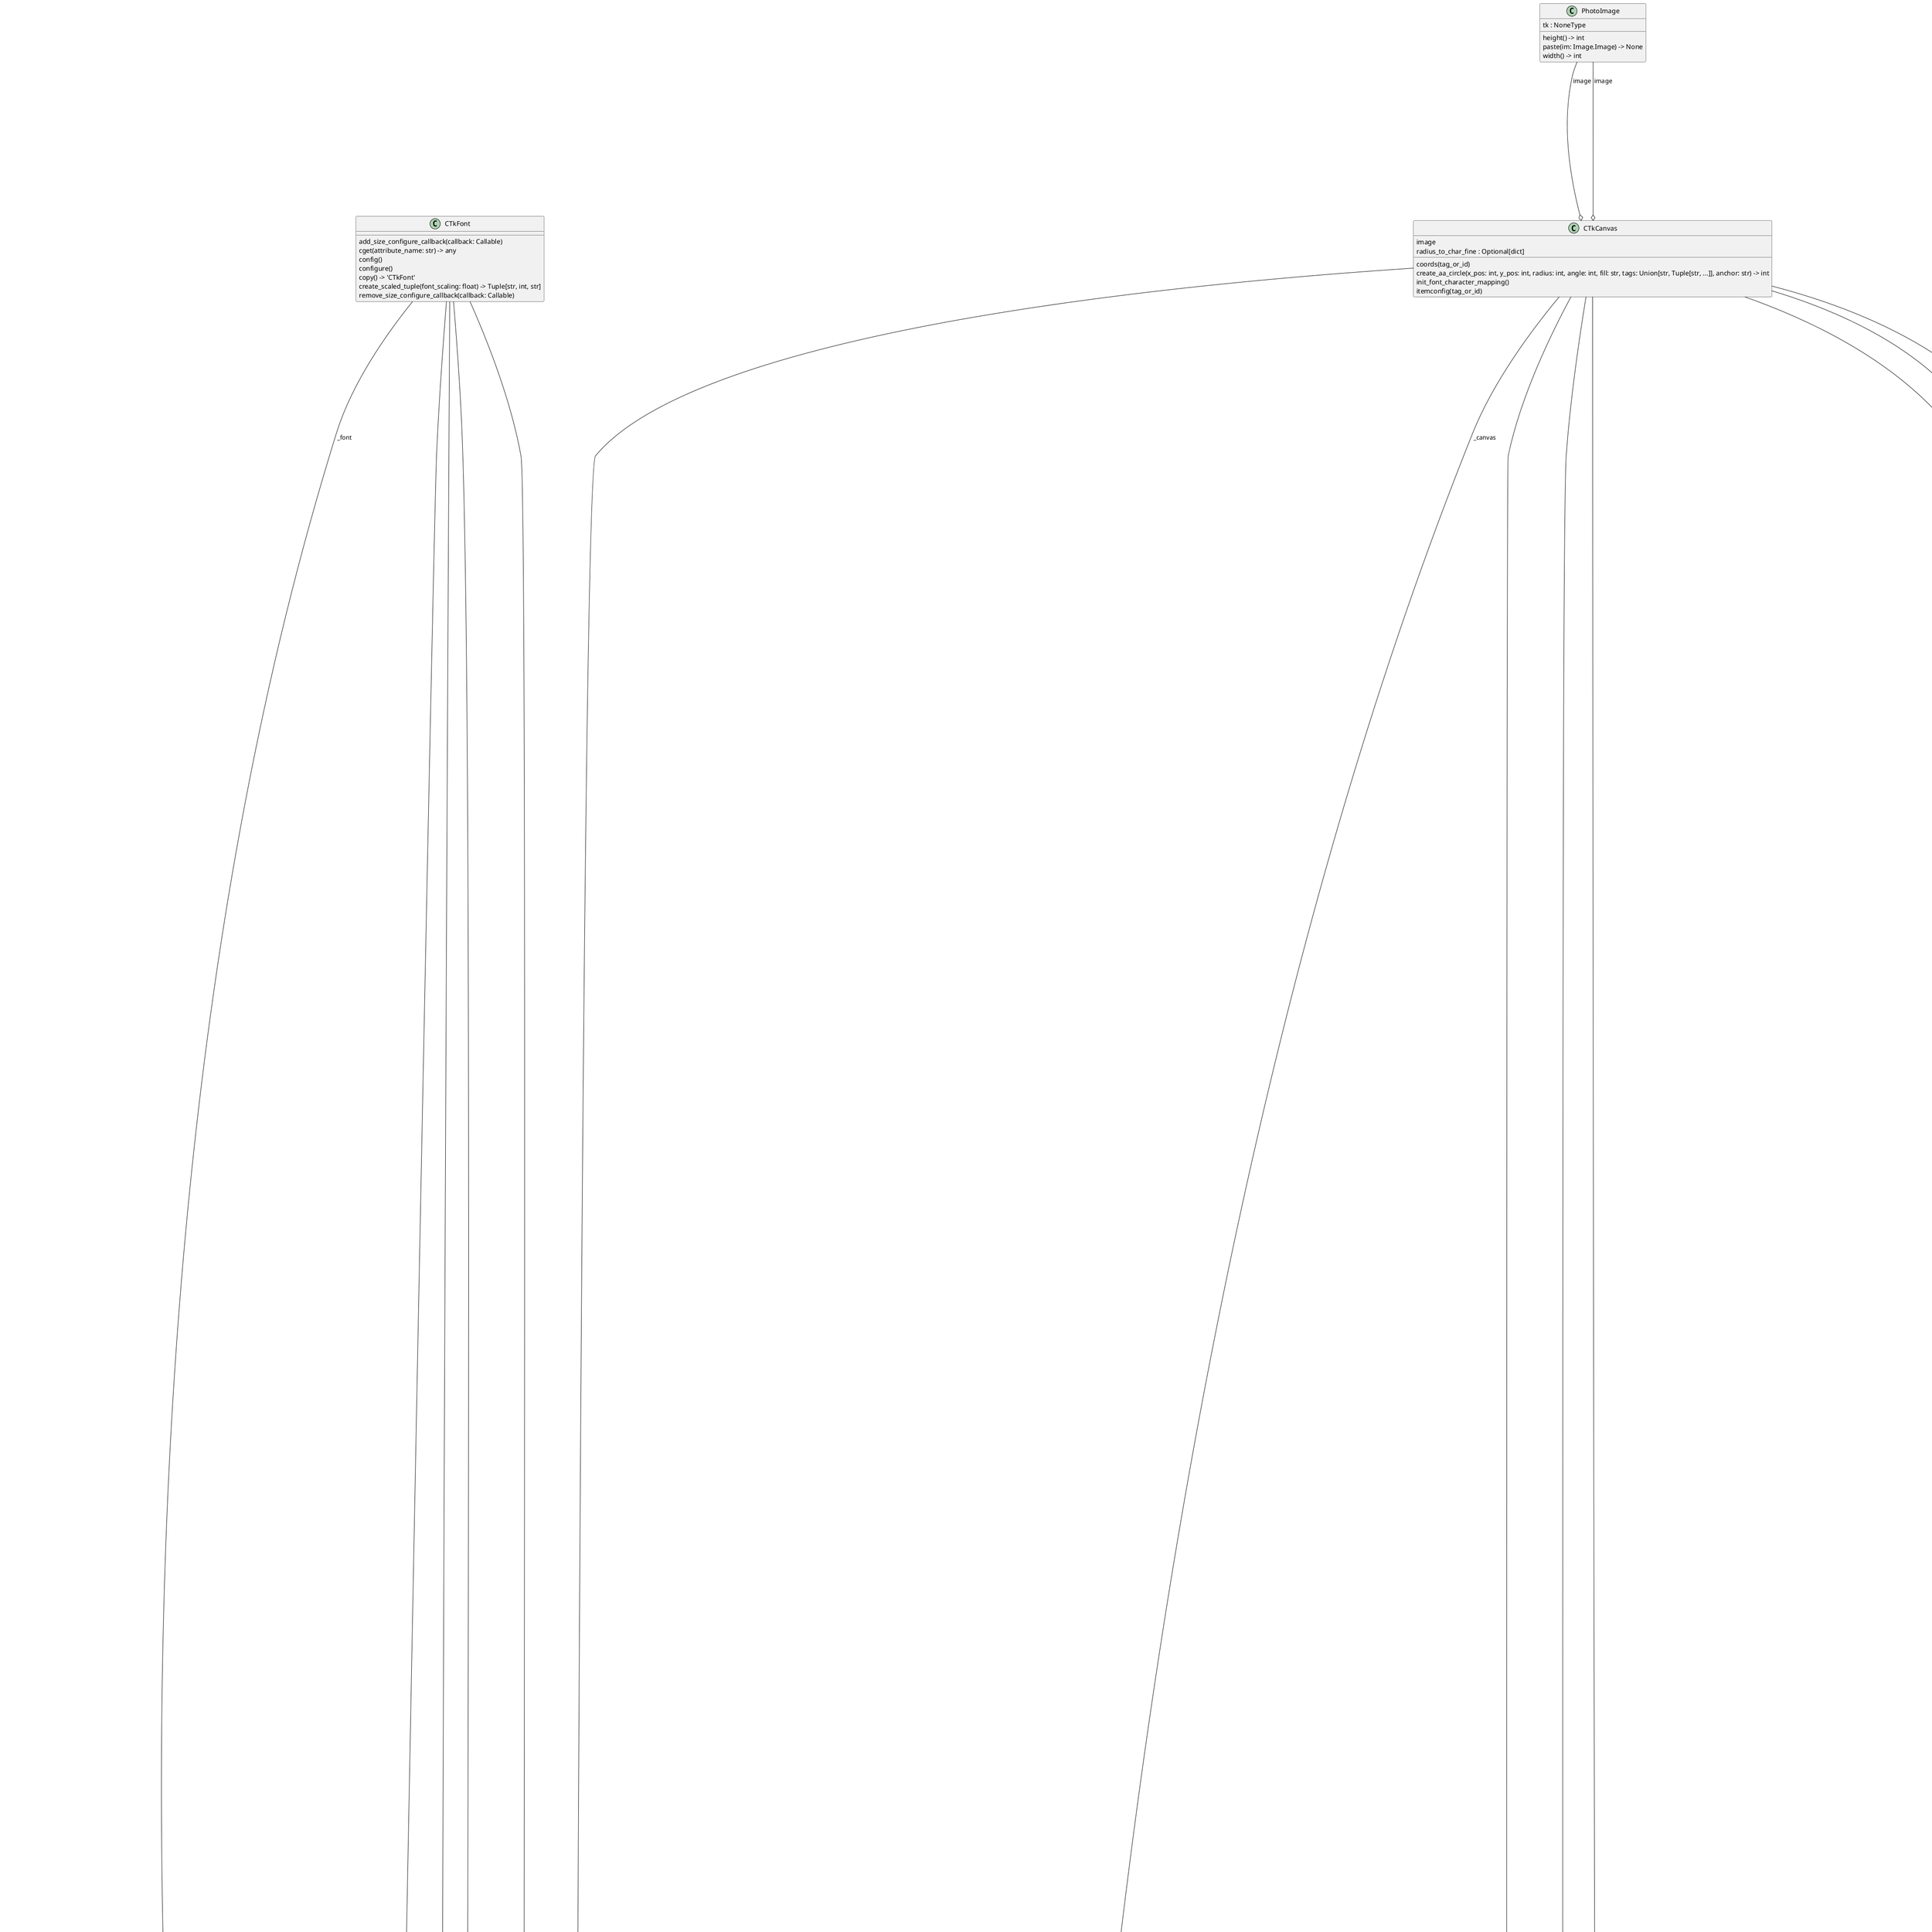 @startuml classes
set namespaceSeparator none
class "AIAnalyzer" as ai_analyzer.AIAnalyzer {
  BRUISES_SCORES
  RIPENESS_SCORES
  SIZE_SCORES
  device
  model_bruises
  model_ripeness
  tf_params : dict
  transform
  create_transform()
  get_is_bruises()
  get_is_ripeness()
  get_is_s1()
  get_is_s2()
  get_overall_grade(scores, predicted)
  get_predicted_class(image, isRipeness)
  load_models()
}
class "AdaptiveAvgPool2d" as torch.nn.modules.pooling.AdaptiveAvgPool2d {
  output_size
  forward(input: Tensor) -> Tensor
}
class "BatchNorm2d" as torch.nn.modules.batchnorm.BatchNorm2d {
}
class "CTkAppearanceModeBaseClass" as customtkinter.windows.widgets.appearance_mode.appearance_mode_base_class.CTkAppearanceModeBaseClass {
  destroy()
}
class "CTkBaseClass" as customtkinter.windows.widgets.core_widget_classes.ctk_base_class.CTkBaseClass {
  {abstract}bind(sequence, command, add)
  bind_all(sequence, func, add)
  cget(attribute_name: str)
  config()
  configure(require_redraw)
  destroy()
  grid()
  grid_forget()
  pack()
  pack_forget()
  place()
  place_forget()
  {abstract}unbind(sequence, funcid)
  unbind_all(sequence)
}
class "CTkButton" as customtkinter.windows.widgets.ctk_button.CTkButton {
  bind(sequence: str, command: Callable, add: Union[str, bool])
  cget(attribute_name: str) -> any
  configure(require_redraw)
  destroy()
  focus()
  focus_force()
  focus_set()
  invoke()
  unbind(sequence: str, funcid: str)
}
class "CTkCanvas" as customtkinter.windows.widgets.core_rendering.ctk_canvas.CTkCanvas {
  image
  radius_to_char_fine : Optional[dict]
  coords(tag_or_id)
  create_aa_circle(x_pos: int, y_pos: int, radius: int, angle: int, fill: str, tags: Union[str, Tuple[str, ...]], anchor: str) -> int
  init_font_character_mapping()
  itemconfig(tag_or_id)
}
class "CTkComboBox" as customtkinter.windows.widgets.ctk_combobox.CTkComboBox {
  draw_engine
  bind(sequence, command, add)
  cget(attribute_name: str) -> any
  configure(require_redraw)
  destroy()
  focus()
  focus_force()
  focus_set()
  get() -> str
  set(value: str)
  unbind(sequence, funcid)
}
class "CTkFont" as customtkinter.windows.widgets.font.ctk_font.CTkFont {
  add_size_configure_callback(callback: Callable)
  cget(attribute_name: str) -> any
  config()
  configure()
  copy() -> 'CTkFont'
  create_scaled_tuple(font_scaling: float) -> Tuple[str, int, str]
  remove_size_configure_callback(callback: Callable)
}
class "CTkFrame" as customtkinter.windows.widgets.ctk_frame.CTkFrame {
  bind(sequence, command, add)
  cget(attribute_name: str) -> any
  configure(require_redraw)
  unbind(sequence, funcid)
  winfo_children() -> List[any]
}
class "CTkLabel" as customtkinter.windows.widgets.ctk_label.CTkLabel {
  bind(sequence: str, command: Callable, add: str)
  cget(attribute_name: str) -> any
  configure(require_redraw)
  destroy()
  focus()
  focus_force()
  focus_set()
  unbind(sequence: str, funcid: Optional[str])
}
class "CTkScalingBaseClass" as customtkinter.windows.widgets.scaling.scaling_base_class.CTkScalingBaseClass {
  destroy()
}
class "CameraManager" as camera_manager.CameraManager {
  app
  camera_config : dict
  picam2 : NoneType
  resolution : dict
  video_canvas
  capture_array()
  get_image()
  get_video_feed()
  set_controller_vars(app, video_canvas)
  stop_camera()
}
class "Compose" as torchvision.transforms.transforms.Compose {
  transforms
}
class "Conv2d" as torch.nn.modules.conv.Conv2d {
  forward(input: Tensor) -> Tensor
}
class "Conv2dDynamicSamePadding" as efficientnet_pytorch.utils.Conv2dDynamicSamePadding {
  stride : list
  forward(x)
}
class "ConveyorControllerV2" as controller_v2.ConveyorControllerV2 {
  BRUISES_SCORES : dict
  BUTTON_HEIGHT : int
  BUTTON_WIDTH : int
  DEFAULT_BOLD
  RIPENESS_SCORES : dict
  SIZE_SCORES : dict
  TITLE_FONT
  TITLE_FONT_SIZE : int
  WINDOW_SIZE : dict
  ai
  app
  bottom_final_score : int
  bruises_combo
  button_ccwc1
  button_ccwc2
  button_cwc1
  button_cwc2
  button_enter
  button_exit
  button_help
  button_reset
  button_run
  button_side1
  button_side2
  check_priority : bool
  colors
  device
  errors
  formula
  img_dir : str
  main_frame
  mc
  names
  picam2
  priority_enabled : bool
  rcnn_size
  recorded_time
  results_data
  ripeness_combo
  side1_box
  side1_button
  side1_results
  side2_box
  side2_button
  side2_results
  size_combo
  textbox
  time_txt_button
  top_final_score : int
  video_canvas
  view_frame
  check_priority_input()
  enter_priority(combo_boxes)
  exit_program()
  get_input_priorities()
  get_number_from_textbox(textbox)
  help_popup()
  init_control_frame(main_frame)
  init_run_conveyor(buttontorun, textbox)
  init_ui()
  init_user_priority_frame(main_frame)
  init_video_frame(frame)
  picture_side1()
  picture_side2()
  process_mango_image(img_path)
  reset_program()
  run()
  set_countdown_thread(start_count, buttontorun, textbox)
  set_error_pop_up(parent, title, message)
  set_motor_to_finished(buttontorun, textbox, button_list)
  set_textbox_results(results_data, ai_pred, is_top)
  toggle_button_color(button)
}
class "DrawEngine" as customtkinter.windows.widgets.core_rendering.draw_engine.DrawEngine {
  preferred_drawing_method : Optional[str]
  draw_background_corners(width: Union[float, int], height: Union[float, int])
  draw_checkmark(width: Union[float, int], height: Union[float, int], size: Union[int, float]) -> bool
  draw_dropdown_arrow(x_position: Union[int, float], y_position: Union[int, float], size: Union[int, float]) -> bool
  draw_rounded_progress_bar_with_border(width: Union[float, int], height: Union[float, int], corner_radius: Union[float, int], border_width: Union[float, int], progress_value_1: float, progress_value_2: float, orientation: str) -> bool
  draw_rounded_rect_with_border(width: Union[float, int], height: Union[float, int], corner_radius: Union[float, int], border_width: Union[float, int], overwrite_preferred_drawing_method: str) -> bool
  draw_rounded_rect_with_border_vertical_split(width: Union[float, int], height: Union[float, int], corner_radius: Union[float, int], border_width: Union[float, int], left_section_width: Union[float, int]) -> bool
  draw_rounded_scrollbar(width: Union[float, int], height: Union[float, int], corner_radius: Union[float, int], border_spacing: Union[float, int], start_value: float, end_value: float, orientation: str) -> bool
  draw_rounded_slider_with_border_and_button(width: Union[float, int], height: Union[float, int], corner_radius: Union[float, int], border_width: Union[float, int], button_length: Union[float, int], button_corner_radius: Union[float, int], slider_value: float, orientation: str) -> bool
  set_round_to_even_numbers(round_width_to_even_numbers: bool, round_height_to_even_numbers: bool)
}
class "DropdownMenu" as customtkinter.windows.widgets.core_widget_classes.dropdown_menu.DropdownMenu {
  cget(attribute_name: str) -> any
  configure()
  destroy()
  open(x: Union[int, float], y: Union[int, float])
}
class "Dropout" as torch.nn.modules.dropout.Dropout {
  forward(input: Tensor) -> Tensor
}
class "EfficientNet" as efficientnet_pytorch.model.EfficientNet {
  extract_endpoints(inputs)
  extract_features(inputs)
  forward(inputs)
  from_name(model_name, in_channels)
  from_pretrained(model_name, weights_path, advprop, in_channels, num_classes)
  get_image_size(model_name)
  set_swish(memory_efficient)
}
class "FakePicamera2" as fake_picamera2.FakePicamera2 {
  camera_config : NoneType
  camera_properties
  is_recording : bool
  is_started : bool
  preview_running : bool
  recording_thread : NoneType, Thread
  capture_array(name)
  capture_file(name, format, wait)
  capture_metadata()
  close()
  configure(config)
  create_preview_configuration(main, lores, raw, transform, colour_space, buffer_count, controls)
  create_still_configuration(main, lores, raw, transform, colour_space, buffer_count, controls)
  create_video_configuration(main, lores, raw, transform, colour_space, buffer_count, controls)
  set_controls(controls)
  start(config, show_preview)
  start_preview(preview)
  start_recording(output, format, pts, audio)
  stop()
  stop_preview()
  stop_recording()
}
class "FasterRCNN" as torchvision.models.detection.faster_rcnn.FasterRCNN {
}
class "FormulaController" as formula_controller.FormulaController {
  BRUISES_SCORES
  RIPENESS_SCORES
  SIZE_SCORES
  input_priorities
  get_grade_formula(priorities)
  get_grade_formula_dict()
  get_grade_letter(input_grade)
  get_priorities()
  is_number(textbox)
  is_valid_priority(combo_boxes)
  print_grade_formula(boundaries)
  set_input_priority(arr)
}
class "GeneralizedRCNN" as torchvision.models.detection.generalized_rcnn.GeneralizedRCNN {
  backbone
  roi_heads
  rpn
  transform
  eager_outputs(losses, detections)
  forward(images, targets)
}
class "Linear" as torch.nn.modules.linear.Linear {
  bias
  in_features : int
  out_features : int
  weight
  extra_repr() -> str
  forward(input: Tensor) -> Tensor
  reset_parameters() -> None
}
class "MangoMeasurementSystem" as rcnn_size.MangoMeasurementSystem {
  class_names : dict
  device
  model : NoneType
  reference_box : list
  reference_size_cm : float
  get_size(img_path, confidence_threshold, save_annotated)
  load_model(model_path, num_classes)
}
class "MemoryEfficientSwish" as efficientnet_pytorch.utils.MemoryEfficientSwish {
  forward(x)
}
class "Module" as torch.nn.modules.module.Module {
  T_destination
  call_super_init : bool
  dump_patches : bool
  forward : Callable[..., Any]
  training : bool
  add_module(name: str, module: Optional['Module']) -> None
  apply(fn: Callable[['Module'], None]) -> T
  bfloat16() -> T
  buffers(recurse: bool) -> Iterator[Tensor]
  children() -> Iterator['Module']
  compile()
  cpu() -> T
  cuda(device: Optional[Union[int, device]]) -> T
  double() -> T
  eval() -> T
  extra_repr() -> str
  float() -> T
  get_buffer(target: str) -> 'Tensor'
  get_extra_state() -> Any
  get_parameter(target: str) -> 'Parameter'
  get_submodule(target: str) -> 'Module'
  half() -> T
  ipu(device: Optional[Union[int, device]]) -> T
  load_state_dict(state_dict: Mapping[str, Any], strict: bool, assign: bool)
  modules() -> Iterator['Module']
  mtia(device: Optional[Union[int, device]]) -> T
  named_buffers(prefix: str, recurse: bool, remove_duplicate: bool) -> Iterator[Tuple[str, Tensor]]
  named_children() -> Iterator[Tuple[str, 'Module']]
  named_modules(memo: Optional[Set['Module']], prefix: str, remove_duplicate: bool)
  named_parameters(prefix: str, recurse: bool, remove_duplicate: bool) -> Iterator[Tuple[str, Parameter]]
  parameters(recurse: bool) -> Iterator[Parameter]
  register_backward_hook(hook: Callable[['Module', _grad_t, _grad_t], Union[None, _grad_t]]) -> RemovableHandle
  register_buffer(name: str, tensor: Optional[Tensor], persistent: bool) -> None
  register_forward_hook(hook: Union[Callable[[T, Tuple[Any, ...], Any], Optional[Any]], Callable[[T, Tuple[Any, ...], Dict[str, Any], Any], Optional[Any]]]) -> RemovableHandle
  register_forward_pre_hook(hook: Union[Callable[[T, Tuple[Any, ...]], Optional[Any]], Callable[[T, Tuple[Any, ...], Dict[str, Any]], Optional[Tuple[Any, Dict[str, Any]]]]]) -> RemovableHandle
  register_full_backward_hook(hook: Callable[['Module', _grad_t, _grad_t], Union[None, _grad_t]], prepend: bool) -> RemovableHandle
  register_full_backward_pre_hook(hook: Callable[['Module', _grad_t], Union[None, _grad_t]], prepend: bool) -> RemovableHandle
  register_load_state_dict_post_hook(hook)
  register_load_state_dict_pre_hook(hook)
  register_module(name: str, module: Optional['Module']) -> None
  register_parameter(name: str, param: Optional[Parameter]) -> None
  register_state_dict_post_hook(hook)
  register_state_dict_pre_hook(hook)
  requires_grad_(requires_grad: bool) -> T
  set_extra_state(state: Any) -> None
  set_submodule(target: str, module: 'Module') -> None
  share_memory() -> T
  state_dict() -> T_destination
  to(device: Optional[DeviceLikeType], dtype: Optional[dtype], non_blocking: bool) -> Self
  to_empty() -> T
  train(mode: bool) -> T
  type(dst_type: Union[dtype, str]) -> T
  xpu(device: Optional[Union[int, device]]) -> T
  zero_grad(set_to_none: bool) -> None
}
class "ModuleList" as torch.nn.modules.container.ModuleList {
  append(module: Module) -> 'ModuleList'
  extend(modules: Iterable[Module]) -> Self
  insert(index: int, module: Module) -> None
  pop(key: Union[int, slice]) -> Module
}
class "MotorController" as motor_controller.MotorController {
  DIR_PIN : int
  STEP_PIN : int
  current_position : int
  relays : dict
  step_delay : float
  stepper_motor : dict
  steps_per_revolution : int
  clean_gpio()
  set_motors(motor_array)
  set_stepper_position(target)
  setup_gpio()
  stop_motors()
}
class "OptimizedModule" as torch._dynamo.eval_frame.OptimizedModule {
  dynamo_ctx
  forward
  get_compiler_config : Callable[[], Any]
  training
}
class "Parameter" as torch.nn.parameter.Parameter {
  grad
}
class "PhotoImage" as PIL.ImageTk.PhotoImage {
  tk : NoneType
  height() -> int
  paste(im: Image.Image) -> None
  width() -> int
}
class "Size" as torch._C.Size {
  numel() -> _int
}
class "T_destination" as .T_destination {
}
class "Tensor" as torch._tensor.Tensor {
  data
  detach : NoneType
  detach_ : NoneType
  requires_grad
  align_to()
  backward(gradient, retain_graph, create_graph, inputs)
  dim_order()
  eig(eigenvectors)
  is_shared()
  istft(n_fft: int, hop_length: Optional[int], win_length: Optional[int], window: 'Optional[Tensor]', center: bool, normalized: bool, onesided: Optional[bool], length: Optional[int], return_complex: bool)
  lstsq(other)
  lu(pivot, get_infos)
  module_load(other, assign)
  norm(p: Optional[Union[float, str]], dim, keepdim, dtype)
  refine_names()
  register_hook(hook)
  register_post_accumulate_grad_hook(hook)
  reinforce(reward)
  rename()
  rename_()
  resize()
  resize_as(tensor)
  share_memory_()
  solve(other)
  split(split_size, dim)
  stft(n_fft: int, hop_length: Optional[int], win_length: Optional[int], window: 'Optional[Tensor]', center: bool, pad_mode: str, normalized: bool, onesided: Optional[bool], return_complex: Optional[bool])
  storage()
  storage_type()
  symeig(eigenvectors)
  to_sparse_coo()
  unflatten(dim, sizes)
  unique(sorted, return_inverse, return_counts, dim)
  unique_consecutive(return_inverse, return_counts, dim)
}
class "TensorBase" as torch._C.TensorBase {
  H
  T
  data
  device
  dtype
  grad : Optional[Tensor]
  grad_fn : Optional[_Node]
  imag
  is_cpu : bool
  is_cuda : bool
  is_ipu : bool
  is_leaf : bool
  is_maia : bool
  is_meta : bool
  is_mkldnn : bool
  is_mps : bool
  is_mtia : bool
  is_nested : bool
  is_quantized : bool
  is_sparse : bool
  is_sparse_csr : bool
  is_vulkan : bool
  is_xpu : bool
  itemsize : int
  layout
  mH
  mT
  names : List[str]
  nbytes : int
  ndim : int
  output_nr : int
  real
  requires_grad : bool
  retains_grad : bool
  shape
  abs() -> Tensor
  abs_() -> Tensor
  absolute() -> Tensor
  absolute_() -> Tensor
  acos() -> Tensor
  acos_() -> Tensor
  acosh() -> Tensor
  acosh_() -> Tensor
  add(other: Union[Tensor, Number, _complex, torch.SymInt, torch.SymFloat]) -> Tensor
  add_(other: Union[Tensor, Number, _complex, torch.SymInt, torch.SymFloat]) -> Tensor
  addbmm(batch1: Tensor, batch2: Tensor) -> Tensor
  addbmm_(batch1: Tensor, batch2: Tensor) -> Tensor
  addcdiv(tensor1: Tensor, tensor2: Tensor) -> Tensor
  addcdiv_(tensor1: Tensor, tensor2: Tensor) -> Tensor
  addcmul(tensor1: Tensor, tensor2: Tensor) -> Tensor
  addcmul_(tensor1: Tensor, tensor2: Tensor) -> Tensor
  addmm(mat1: Tensor, mat2: Tensor) -> Tensor
  addmm_(mat1: Tensor, mat2: Tensor) -> Tensor
  addmv(mat: Tensor, vec: Tensor) -> Tensor
  addmv_(mat: Tensor, vec: Tensor) -> Tensor
  addr(vec1: Tensor, vec2: Tensor) -> Tensor
  addr_(vec1: Tensor, vec2: Tensor) -> Tensor
  adjoint() -> Tensor
  align_as(other: Tensor) -> Tensor
  align_to(order: Sequence[Union[str, ellipsis, None]], ellipsis_idx: _int) -> Tensor
  all() -> Tensor
  allclose(other: Tensor, rtol: _float, atol: _float, equal_nan: _bool) -> _bool
  amax(dim: Union[_int, _size], keepdim: _bool) -> Tensor
  amin(dim: Union[_int, _size], keepdim: _bool) -> Tensor
  aminmax() -> torch.return_types.aminmax
  angle() -> Tensor
  any() -> Tensor
  apply_(callable: Callable) -> Tensor
  arccos() -> Tensor
  arccos_() -> Tensor
  arccosh() -> Tensor
  arccosh_() -> Tensor
  arcsin() -> Tensor
  arcsin_() -> Tensor
  arcsinh() -> Tensor
  arcsinh_() -> Tensor
  arctan() -> Tensor
  arctan2(other: Tensor) -> Tensor
  arctan2_(other: Tensor) -> Tensor
  arctan_() -> Tensor
  arctanh() -> Tensor
  arctanh_() -> Tensor
  argmax(dim: Optional[_int], keepdim: _bool) -> Tensor
  argmin(dim: Optional[_int], keepdim: _bool) -> Tensor
  argsort() -> Tensor
  argwhere() -> Tensor
  as_strided(size: Sequence[Union[_int, SymInt]], stride: Sequence[Union[_int, SymInt]], storage_offset: Optional[Union[_int, SymInt]]) -> Tensor
  as_strided_(size: Sequence[Union[_int, SymInt]], stride: Sequence[Union[_int, SymInt]], storage_offset: Optional[Union[_int, SymInt]]) -> Tensor
  as_strided_scatter(src: Tensor, size: Sequence[Union[_int, SymInt]], stride: Sequence[Union[_int, SymInt]], storage_offset: Optional[Union[_int, SymInt]]) -> Tensor
  as_subclass(cls: _Type[S]) -> S
  asin() -> Tensor
  asin_() -> Tensor
  asinh() -> Tensor
  asinh_() -> Tensor
  atan() -> Tensor
  atan2(other: Tensor) -> Tensor
  atan2_(other: Tensor) -> Tensor
  atan_() -> Tensor
  atanh() -> Tensor
  atanh_() -> Tensor
  baddbmm(batch1: Tensor, batch2: Tensor) -> Tensor
  baddbmm_(batch1: Tensor, batch2: Tensor) -> Tensor
  bernoulli() -> Tensor
  bernoulli_(p: Tensor) -> Tensor
  bfloat16() -> Tensor
  bincount(weights: Optional[Tensor], minlength: _int) -> Tensor
  bitwise_and(other: Tensor) -> Tensor
  bitwise_and_(other: Tensor) -> Tensor
  bitwise_left_shift(other: Tensor) -> Tensor
  bitwise_left_shift_(other: Tensor) -> Tensor
  bitwise_not() -> Tensor
  bitwise_not_() -> Tensor
  bitwise_or(other: Tensor) -> Tensor
  bitwise_or_(other: Tensor) -> Tensor
  bitwise_right_shift(other: Tensor) -> Tensor
  bitwise_right_shift_(other: Tensor) -> Tensor
  bitwise_xor(other: Tensor) -> Tensor
  bitwise_xor_(other: Tensor) -> Tensor
  bmm(mat2: Tensor) -> Tensor
  bool() -> Tensor
  broadcast_to(size: Sequence[Union[_int, SymInt]]) -> Tensor
  byte() -> Tensor
  cauchy_(median: _float, sigma: _float) -> Tensor
  ccol_indices() -> Tensor
  ceil() -> Tensor
  ceil_() -> Tensor
  chalf() -> Tensor
  char() -> Tensor
  cholesky(upper: _bool) -> Tensor
  cholesky_inverse(upper: _bool) -> Tensor
  cholesky_solve(input2: Tensor, upper: _bool) -> Tensor
  chunk(chunks: _int, dim: _int) -> tuple[Tensor, ...]
  clamp(min: Optional[Tensor], max: Optional[Tensor]) -> Tensor
  clamp_(min: Optional[Tensor], max: Optional[Tensor]) -> Tensor
  clamp_max(max: Tensor) -> Tensor
  clamp_max_(max: Tensor) -> Tensor
  clamp_min(min: Tensor) -> Tensor
  clamp_min_(min: Tensor) -> Tensor
  clip(min: Optional[Tensor], max: Optional[Tensor]) -> Tensor
  clip_(min: Optional[Tensor], max: Optional[Tensor]) -> Tensor
  clone() -> Tensor
  coalesce() -> Tensor
  col_indices() -> Tensor
  conj() -> Tensor
  conj_physical() -> Tensor
  conj_physical_() -> Tensor
  contiguous(memory_format) -> Tensor
  copy_(src: Tensor, non_blocking: _bool) -> Tensor
  copysign(other: Tensor) -> Tensor
  copysign_(other: Tensor) -> Tensor
  corrcoef() -> Tensor
  cos() -> Tensor
  cos_() -> Tensor
  cosh() -> Tensor
  cosh_() -> Tensor
  count_nonzero(dim: Optional[_int]) -> Tensor
  cov() -> Tensor
  cpu(memory_format: torch.memory_format) -> Tensor
  cross(other: Tensor, dim: Optional[_int]) -> Tensor
  crow_indices() -> Tensor
  cuda(device: Optional[Union[_device, _int, str]], non_blocking: _bool, memory_format: torch.memory_format) -> Tensor
  cummax(dim: _int) -> torch.return_types.cummax
  cummin(dim: _int) -> torch.return_types.cummin
  cumprod(dim: _int) -> Tensor
  cumprod_(dim: _int) -> Tensor
  cumsum(dim: _int) -> Tensor
  cumsum_(dim: _int) -> Tensor
  data_ptr() -> _int
  deg2rad() -> Tensor
  deg2rad_() -> Tensor
  dense_dim() -> _int
  dequantize() -> Tensor
  det() -> Tensor
  detach() -> Tensor
  detach_() -> Tensor
  diag(diagonal: _int) -> Tensor
  diag_embed(offset: _int, dim1: _int, dim2: _int) -> Tensor
  diagflat(offset: _int) -> Tensor
  diagonal() -> Tensor
  diagonal_scatter(src: Tensor, offset: _int, dim1: _int, dim2: _int) -> Tensor
  diff(n: _int, dim: _int, prepend: Optional[Tensor], append: Optional[Tensor]) -> Tensor
  digamma() -> Tensor
  digamma_() -> Tensor
  dim() -> _int
  dist(other: Tensor, p: Union[Number, _complex]) -> Tensor
  div(other: Union[Tensor, Number]) -> Tensor
  div_(other: Union[Tensor, Number]) -> Tensor
  divide(other: Tensor) -> Tensor
  divide_(other: Tensor) -> Tensor
  dot(tensor: Tensor) -> Tensor
  double() -> Tensor
  dsplit(sections: _int) -> tuple[Tensor, ...]
  element_size() -> _int
  eq(other: Tensor) -> Tensor
  eq_(other: Tensor) -> Tensor
  equal(other: Tensor) -> _bool
  erf() -> Tensor
  erf_() -> Tensor
  erfc() -> Tensor
  erfc_() -> Tensor
  erfinv() -> Tensor
  erfinv_() -> Tensor
  exp() -> Tensor
  exp2() -> Tensor
  exp2_() -> Tensor
  exp_() -> Tensor
  expand(size: Sequence[Union[_int, SymInt]]) -> Tensor
  expand_as(other: Tensor) -> Tensor
  expm1() -> Tensor
  expm1_() -> Tensor
  exponential_(lambd: _float) -> Tensor
  fill_(value: Tensor) -> Tensor
  fill_diagonal_(fill_value: Union[Number, _complex], wrap: _bool) -> Tensor
  fix() -> Tensor
  fix_() -> Tensor
  flatten(start_dim: _int, end_dim: _int) -> Tensor
  flip(dims: _size) -> Tensor
  fliplr() -> Tensor
  flipud() -> Tensor
  float() -> Tensor
  float_power(exponent: Tensor) -> Tensor
  float_power_(exponent: Tensor) -> Tensor
  floor() -> Tensor
  floor_() -> Tensor
  floor_divide(other: Union[Tensor, Number, torch.SymInt, torch.SymFloat]) -> Tensor
  floor_divide_(other: Union[Tensor, Number, torch.SymInt, torch.SymFloat]) -> Tensor
  fmax(other: Tensor) -> Tensor
  fmin(other: Tensor) -> Tensor
  fmod(other: Tensor) -> Tensor
  fmod_(other: Tensor) -> Tensor
  frac() -> Tensor
  frac_() -> Tensor
  frexp() -> torch.return_types.frexp
  gather(dim: _int, index: Tensor) -> Tensor
  gcd(other: Tensor) -> Tensor
  gcd_(other: Tensor) -> Tensor
  ge(other: Tensor) -> Tensor
  ge_(other: Tensor) -> Tensor
  geometric_(p: _float) -> Tensor
  geqrf() -> torch.return_types.geqrf
  ger(vec2: Tensor) -> Tensor
  get_device() -> _int
  greater(other: Tensor) -> Tensor
  greater_(other: Tensor) -> Tensor
  greater_equal(other: Tensor) -> Tensor
  greater_equal_(other: Tensor) -> Tensor
  gt(other: Tensor) -> Tensor
  gt_(other: Tensor) -> Tensor
  half() -> Tensor
  hardshrink(lambd: Union[Number, _complex]) -> Tensor
  has_names() -> _bool
  heaviside(values: Tensor) -> Tensor
  heaviside_(values: Tensor) -> Tensor
  histc(bins: _int, min: Union[Number, _complex], max: Union[Number, _complex]) -> Tensor
  histogram(bins: Tensor) -> torch.return_types.histogram
  hsplit(sections: _int) -> tuple[Tensor, ...]
  hypot(other: Tensor) -> Tensor
  hypot_(other: Tensor) -> Tensor
  i0() -> Tensor
  i0_() -> Tensor
  igamma(other: Tensor) -> Tensor
  igamma_(other: Tensor) -> Tensor
  igammac(other: Tensor) -> Tensor
  igammac_(other: Tensor) -> Tensor
  index_add(dim: _int, index: Tensor, source: Tensor) -> Tensor
  index_add_(dim: _int, index: Tensor, source: Tensor) -> Tensor
  index_copy(dim: _int, index: Tensor, source: Tensor) -> Tensor
  index_copy_(dim: _int, index: Tensor, source: Tensor) -> Tensor
  index_fill(dim: _int, index: Tensor, value: Tensor) -> Tensor
  index_fill_(dim: _int, index: Tensor, value: Tensor) -> Tensor
  index_put(indices: Optional[Union[tuple[Tensor, ...], list[Tensor]]], values: Tensor, accumulate: _bool) -> Tensor
  index_put_(indices: Optional[Union[tuple[Tensor, ...], list[Tensor]]], values: Tensor, accumulate: _bool) -> Tensor
  index_reduce(dim: _int, index: Tensor, source: Tensor, reduce: str) -> Tensor
  index_reduce_(dim: _int, index: Tensor, source: Tensor, reduce: str) -> Tensor
  index_select(dim: _int, index: Tensor) -> Tensor
  indices() -> Tensor
  inner(other: Tensor) -> Tensor
  int() -> Tensor
  int_repr() -> Tensor
  inverse() -> Tensor
  is_coalesced() -> _bool
  is_complex() -> _bool
  is_conj() -> _bool
  is_contiguous(memory_format) -> _bool
  is_distributed() -> _bool
  is_floating_point() -> _bool
  is_inference() -> _bool
  is_neg() -> _bool
  is_nonzero() -> _bool
  is_pinned(device: Optional[Optional[DeviceLikeType]]) -> _bool
  is_same_size(other: Tensor) -> _bool
  is_set_to(tensor: Tensor) -> _bool
  is_signed() -> _bool
  isclose(other: Tensor, rtol: _float, atol: _float, equal_nan: _bool) -> Tensor
  isfinite() -> Tensor
  isinf() -> Tensor
  isnan() -> Tensor
  isneginf() -> Tensor
  isposinf() -> Tensor
  isreal() -> Tensor
  istft(n_fft: _int, hop_length: Optional[_int], win_length: Optional[_int], window: Optional[Tensor], center: _bool, normalized: _bool, onesided: Optional[_bool], length: Optional[_int], return_complex: _bool) -> Tensor
  item() -> Number
  kron(other: Tensor) -> Tensor
  kthvalue(k: _int, dim: _int, keepdim: _bool) -> torch.return_types.kthvalue
  lcm(other: Tensor) -> Tensor
  lcm_(other: Tensor) -> Tensor
  ldexp(other: Tensor) -> Tensor
  ldexp_(other: Tensor) -> Tensor
  le(other: Tensor) -> Tensor
  le_(other: Tensor) -> Tensor
  lerp(end: Tensor, weight: Tensor) -> Tensor
  lerp_(end: Tensor, weight: Tensor) -> Tensor
  less(other: Tensor) -> Tensor
  less_(other: Tensor) -> Tensor
  less_equal(other: Tensor) -> Tensor
  less_equal_(other: Tensor) -> Tensor
  lgamma() -> Tensor
  lgamma_() -> Tensor
  log() -> Tensor
  log10() -> Tensor
  log10_() -> Tensor
  log1p() -> Tensor
  log1p_() -> Tensor
  log2() -> Tensor
  log2_() -> Tensor
  log_() -> Tensor
  log_normal_(mean: _float, std: _float) -> Tensor
  log_softmax(dim: _int, dtype: Optional[_dtype]) -> Tensor
  logaddexp(other: Tensor) -> Tensor
  logaddexp2(other: Tensor) -> Tensor
  logcumsumexp(dim: _int) -> Tensor
  logdet() -> Tensor
  logical_and(other: Tensor) -> Tensor
  logical_and_(other: Tensor) -> Tensor
  logical_not() -> Tensor
  logical_not_() -> Tensor
  logical_or(other: Tensor) -> Tensor
  logical_or_(other: Tensor) -> Tensor
  logical_xor(other: Tensor) -> Tensor
  logical_xor_(other: Tensor) -> Tensor
  logit(eps: Optional[_float]) -> Tensor
  logit_(eps: Optional[_float]) -> Tensor
  logsumexp(dim: Union[_int, _size], keepdim: _bool) -> Tensor
  long() -> Tensor
  lt(other: Tensor) -> Tensor
  lt_(other: Tensor) -> Tensor
  lu_solve(LU_data: Tensor, LU_pivots: Tensor) -> Tensor
  map2_(x: Tensor, y: Tensor, callable: Callable) -> Tensor
  map_(tensor: Tensor, callable: Callable) -> Tensor
  masked_fill(mask: Tensor, value: Tensor) -> Tensor
  masked_fill_(mask: Tensor, value: Tensor) -> Tensor
  masked_scatter(mask: Tensor, source: Tensor) -> Tensor
  masked_scatter_(mask: Tensor, source: Tensor) -> Tensor
  masked_select(mask: Tensor) -> Tensor
  matmul(other: Tensor) -> Tensor
  matrix_exp() -> Tensor
  matrix_power(n: _int) -> Tensor
  max() -> Tensor
  maximum(other: Tensor) -> Tensor
  mean() -> Tensor
  median() -> Tensor
  min() -> Tensor
  minimum(other: Tensor) -> Tensor
  mm(mat2: Tensor) -> Tensor
  mode(dim: _int, keepdim: _bool) -> torch.return_types.mode
  moveaxis(source: _int, destination: _int) -> Tensor
  movedim(source: _int, destination: _int) -> Tensor
  msort() -> Tensor
  mul(other: Union[Tensor, Number, _complex, torch.SymInt, torch.SymFloat]) -> Tensor
  mul_(other: Union[Tensor, Number, _complex, torch.SymInt, torch.SymFloat]) -> Tensor
  multinomial(num_samples: _int, replacement: _bool) -> Tensor
  multiply(other: Tensor) -> Tensor
  multiply_(other: Tensor) -> Tensor
  mv(vec: Tensor) -> Tensor
  mvlgamma(p: _int) -> Tensor
  mvlgamma_(p: _int) -> Tensor
  nan_to_num(nan: Optional[_float], posinf: Optional[_float], neginf: Optional[_float]) -> Tensor
  nan_to_num_(nan: Optional[_float], posinf: Optional[_float], neginf: Optional[_float]) -> Tensor
  nanmean(dim: Optional[Union[_int, _size]], keepdim: _bool) -> Tensor
  nanmedian() -> Tensor
  nanquantile(q: Tensor, dim: Optional[_int], keepdim: _bool) -> Tensor
  nansum(dim: Optional[Union[_int, _size]], keepdim: _bool) -> Tensor
  narrow(dim: _int, start: Tensor, length: Union[_int, SymInt]) -> Tensor
  narrow_copy(dim: _int, start: Union[_int, SymInt], length: Union[_int, SymInt]) -> Tensor
  ndimension() -> _int
  ne(other: Tensor) -> Tensor
  ne_(other: Tensor) -> Tensor
  neg() -> Tensor
  neg_() -> Tensor
  negative() -> Tensor
  negative_() -> Tensor
  nelement() -> _int
  new() -> Self
  new_empty(size: Sequence[Union[_int, SymInt]]) -> Tensor
  new_empty_strided(size: Sequence[Union[_int, SymInt]], stride: Sequence[Union[_int, SymInt]]) -> Tensor
  new_full(size: Sequence[Union[_int, SymInt]], fill_value: Union[Number, _complex]) -> Tensor
  new_ones(size: _size, dtype: Optional[_dtype], device: Optional[DeviceLikeType], requires_grad: _bool, pin_memory: _bool) -> Tensor
  new_tensor(data: Any, dtype: Optional[_dtype], device: Optional[DeviceLikeType], requires_grad: _bool, pin_memory: _bool) -> Tensor
  new_zeros(size: Sequence[Union[_int, SymInt]]) -> Tensor
  nextafter(other: Tensor) -> Tensor
  nextafter_(other: Tensor) -> Tensor
  nonzero() -> Tensor
  nonzero_static() -> Tensor
  normal_(mean: _float, std: _float) -> Tensor
  not_equal(other: Tensor) -> Tensor
  not_equal_(other: Tensor) -> Tensor
  numel() -> _int
  numpy() -> numpy.ndarray
  orgqr(input2: Tensor) -> Tensor
  ormqr(input2: Tensor, input3: Tensor, left: _bool, transpose: _bool) -> Tensor
  outer(vec2: Tensor) -> Tensor
  permute(dims: _size) -> Tensor
  pin_memory(device: Optional[Optional[DeviceLikeType]]) -> Tensor
  pinverse(rcond: _float) -> Tensor
  polygamma(n: _int) -> Tensor
  polygamma_(n: _int) -> Tensor
  positive() -> Tensor
  pow(exponent: Tensor) -> Tensor
  pow_(exponent: Tensor) -> Tensor
  prelu(weight: Tensor) -> Tensor
  prod() -> Tensor
  put(index: Tensor, source: Tensor, accumulate: _bool) -> Tensor
  put_(index: Tensor, source: Tensor, accumulate: _bool) -> Tensor
  q_per_channel_axis() -> _int
  q_per_channel_scales() -> Tensor
  q_per_channel_zero_points() -> Tensor
  q_scale() -> _float
  q_zero_point() -> _int
  qr(some: _bool) -> torch.return_types.qr
  qscheme() -> _qscheme
  quantile(q: Tensor, dim: Optional[_int], keepdim: _bool) -> Tensor
  rad2deg() -> Tensor
  rad2deg_() -> Tensor
  random_() -> Tensor
  ravel() -> Tensor
  reciprocal() -> Tensor
  reciprocal_() -> Tensor
  record_stream(s: Stream) -> None
  refine_names(names: Sequence[Union[str, ellipsis, None]]) -> Tensor
  relu() -> Tensor
  relu_() -> Tensor
  remainder(other: Tensor) -> Tensor
  remainder_(other: Tensor) -> Tensor
  rename(names: Optional[Sequence[Union[str, ellipsis, None]]]) -> Tensor
  rename_(names: Optional[Sequence[Union[str, ellipsis, None]]]) -> Tensor
  renorm(p: Union[Number, _complex], dim: _int, maxnorm: Union[Number, _complex]) -> Tensor
  renorm_(p: Union[Number, _complex], dim: _int, maxnorm: Union[Number, _complex]) -> Tensor
  repeat(repeats: Sequence[Union[_int, SymInt]]) -> Tensor
  repeat_interleave(repeats: Tensor, dim: Optional[_int]) -> Tensor
  requires_grad_(mode: _bool) -> Tensor
  reshape(shape: Sequence[Union[_int, SymInt]]) -> Tensor
  reshape_as(other: Tensor) -> Tensor
  resize_(size: Sequence[Union[_int, SymInt]]) -> Tensor
  resize_as_(the_template: Tensor) -> Tensor
  resize_as_sparse_(the_template: Tensor) -> Tensor
  resolve_conj() -> Tensor
  resolve_neg() -> Tensor
  retain_grad() -> None
  roll(shifts: Union[Union[_int, SymInt], Sequence[Union[_int, SymInt]]], dims: Union[_int, _size]) -> Tensor
  rot90(k: _int, dims: _size) -> Tensor
  round() -> Tensor
  round_() -> Tensor
  row_indices() -> Tensor
  rsqrt() -> Tensor
  rsqrt_() -> Tensor
  scatter(dim: _int, index: Tensor, src: Tensor) -> Tensor
  scatter_(dim: _int, index: Tensor, src: Tensor) -> Tensor
  scatter_add(dim: _int, index: Tensor, src: Tensor) -> Tensor
  scatter_add_(dim: _int, index: Tensor, src: Tensor) -> Tensor
  scatter_reduce(dim: _int, index: Tensor, src: Tensor, reduce: str) -> Tensor
  scatter_reduce_(dim: _int, index: Tensor, src: Tensor, reduce: str) -> Tensor
  select(dim: _int, index: Union[_int, SymInt]) -> Tensor
  select_scatter(src: Tensor, dim: _int, index: Union[_int, SymInt]) -> Tensor
  set_(storage: Union[Storage, TypedStorage, UntypedStorage], offset: IntLikeType, size: _symsize, stride: _symsize) -> Tensor
  sgn() -> Tensor
  sgn_() -> Tensor
  short() -> Tensor
  sigmoid() -> Tensor
  sigmoid_() -> Tensor
  sign() -> Tensor
  sign_() -> Tensor
  signbit() -> Tensor
  sin() -> Tensor
  sin_() -> Tensor
  sinc() -> Tensor
  sinc_() -> Tensor
  sinh() -> Tensor
  sinh_() -> Tensor
  size(dim: None) -> Size
  slice_inverse(src: Tensor, dim: _int, start: Optional[Union[_int, SymInt]], end: Optional[Union[_int, SymInt]], step: Union[_int, SymInt]) -> Tensor
  slice_scatter(src: Tensor, dim: _int, start: Optional[Union[_int, SymInt]], end: Optional[Union[_int, SymInt]], step: Union[_int, SymInt]) -> Tensor
  slogdet() -> torch.return_types.slogdet
  smm(mat2: Tensor) -> Tensor
  softmax(dim: _int, dtype: Optional[_dtype]) -> Tensor
  sort() -> torch.return_types.sort
  sparse_dim() -> _int
  sparse_mask(mask: Tensor) -> Tensor
  sparse_resize_(size: _size, sparse_dim: _int, dense_dim: _int) -> Tensor
  sparse_resize_and_clear_(size: _size, sparse_dim: _int, dense_dim: _int) -> Tensor
  split(split_size: _int, dim: _int) -> Sequence[Tensor]
  split_with_sizes(split_sizes: Sequence[Union[_int, SymInt]], dim: _int) -> tuple[Tensor, ...]
  sqrt() -> Tensor
  sqrt_() -> Tensor
  square() -> Tensor
  square_() -> Tensor
  squeeze() -> Tensor
  squeeze_() -> Tensor
  sspaddmm(mat1: Tensor, mat2: Tensor) -> Tensor
  std(dim: Optional[Union[_int, _size]], unbiased: _bool, keepdim: _bool) -> Tensor
  storage_offset() -> Union[_int, SymInt]
  storage_type() -> Storage
  stride(dim: None) -> Tuple[_int, ...]
  sub(other: Union[Tensor, Number, _complex, torch.SymInt, torch.SymFloat]) -> Tensor
  sub_(other: Union[Tensor, Number, _complex, torch.SymInt, torch.SymFloat]) -> Tensor
  subtract(other: Tensor) -> Tensor
  subtract_(other: Tensor) -> Tensor
  sum() -> Tensor
  sum_to_size(size: Sequence[Union[_int, SymInt]]) -> Tensor
  svd(some: _bool, compute_uv: _bool) -> torch.return_types.svd
  swapaxes(axis0: _int, axis1: _int) -> Tensor
  swapaxes_(axis0: _int, axis1: _int) -> Tensor
  swapdims(dim0: _int, dim1: _int) -> Tensor
  swapdims_(dim0: _int, dim1: _int) -> Tensor
  t() -> Tensor
  t_() -> Tensor
  take(index: Tensor) -> Tensor
  take_along_dim(indices: Tensor, dim: Optional[_int]) -> Tensor
  tan() -> Tensor
  tan_() -> Tensor
  tanh() -> Tensor
  tanh_() -> Tensor
  tensor_split(indices: Sequence[Union[_int, SymInt]], dim: _int) -> tuple[Tensor, ...]
  tile(dims: Sequence[Union[_int, SymInt]]) -> Tensor
  to(dtype: _dtype, non_blocking: _bool, copy: _bool) -> Tensor
  to_dense(dtype: Optional[_dtype]) -> Tensor
  to_mkldnn(dtype: Optional[_dtype]) -> Tensor
  to_padded_tensor(padding: _float, output_size: Optional[Sequence[Union[_int, SymInt]]]) -> Tensor
  to_sparse() -> Tensor
  to_sparse_bsc(blocksize: Union[_int, _size], dense_dim: Optional[_int]) -> Tensor
  to_sparse_bsr(blocksize: Union[_int, _size], dense_dim: Optional[_int]) -> Tensor
  to_sparse_csc(dense_dim: Optional[_int]) -> Tensor
  to_sparse_csr(dense_dim: Optional[_int]) -> Tensor
  tolist() -> List
  topk(k: Union[_int, SymInt], dim: _int, largest: _bool, sorted: _bool) -> torch.return_types.topk
  trace() -> Tensor
  transpose(dim0: _int, dim1: _int) -> Tensor
  transpose_(dim0: _int, dim1: _int) -> Tensor
  triangular_solve(A: Tensor, upper: _bool, transpose: _bool, unitriangular: _bool) -> torch.return_types.triangular_solve
  tril(diagonal: _int) -> Tensor
  tril_(diagonal: _int) -> Tensor
  triu(diagonal: _int) -> Tensor
  triu_(diagonal: _int) -> Tensor
  true_divide(other: Union[Tensor, Number, torch.SymInt, torch.SymFloat]) -> Tensor
  true_divide_(other: Union[Tensor, Number, torch.SymInt, torch.SymFloat]) -> Tensor
  trunc() -> Tensor
  trunc_() -> Tensor
  type(dtype: None, non_blocking: _bool) -> str
  type_as(other: Tensor) -> Tensor
  unbind(dim: _int) -> tuple[Tensor, ...]
  unflatten(dim: Union[str, ellipsis, None], sizes: Sequence[Union[_int, SymInt]], names: Sequence[Union[str, ellipsis, None]]) -> Tensor
  unfold(dimension: _int, size: _int, step: _int) -> Tensor
  uniform_(from_: _float, to: _float) -> Tensor
  unsafe_chunk(chunks: _int, dim: _int) -> tuple[Tensor, ...]
  unsafe_split(split_size: Union[_int, SymInt], dim: _int) -> tuple[Tensor, ...]
  unsafe_split_with_sizes(split_sizes: Sequence[Union[_int, SymInt]], dim: _int) -> tuple[Tensor, ...]
  unsqueeze(dim: _int) -> Tensor
  unsqueeze_(dim: _int) -> Tensor
  untyped_storage() -> UntypedStorage
  values() -> Tensor
  var(dim: Optional[Union[_int, _size]], unbiased: _bool, keepdim: _bool) -> Tensor
  vdot(other: Tensor) -> Tensor
  view(dtype: _dtype) -> Tensor
  view_as(other: Tensor) -> Tensor
  vsplit(sections: _int) -> tuple[Tensor, ...]
  where(condition: Tensor, other: Tensor) -> Tensor
  xlogy(other: Tensor) -> Tensor
  xlogy_(other: Tensor) -> Tensor
  xpu(device: Optional[Union[_device, _int, str]], non_blocking: _bool, memory_format: torch.memory_format) -> Tensor
  zero_() -> Tensor
}
class "Union" as .Union {
}
class "Union" as .Union {
}
class "_AdaptiveAvgPoolNd" as torch.nn.modules.pooling._AdaptiveAvgPoolNd {
  output_size
  extra_repr() -> str
}
class "_BatchNorm" as torch.nn.modules.batchnorm._BatchNorm {
  forward(input: Tensor) -> Tensor
}
class "_ConvNd" as torch.nn.modules.conv._ConvNd {
  bias : Optional[Tensor]
  dilation : Tuple[int, ...]
  groups : int
  in_channels : int
  kernel_size : Tuple[int, ...]
  out_channels : int
  output_padding : Tuple[int, ...]
  padding : Union[str, Tuple[int, ...]]
  padding_mode : str
  stride : Tuple[int, ...]
  transposed : bool
  weight
  extra_repr()
  reset_parameters() -> None
}
class "_DropoutNd" as torch.nn.modules.dropout._DropoutNd {
  inplace : bool
  p : float
  extra_repr() -> str
}
class "_NormBase" as torch.nn.modules.batchnorm._NormBase {
  affine : bool
  bias
  eps : float
  momentum : Optional[float]
  num_batches_tracked : Optional[Tensor]
  num_features : int
  running_mean : Optional[Tensor]
  running_var : Optional[Tensor]
  track_running_stats : bool
  weight
  extra_repr()
  reset_parameters() -> None
  reset_running_stats() -> None
}
class "device" as torch._C.device {
  index : int
  type : str
}
class "dtype" as torch._C.dtype {
  is_complex : bool
  is_floating_point : bool
  is_signed : bool
  itemsize : int
  to_complex() -> dtype
  to_real() -> dtype
}
class "layout" as torch._C.layout {
}
customtkinter.windows.widgets.core_widget_classes.ctk_base_class.CTkBaseClass --|> customtkinter.windows.widgets.appearance_mode.appearance_mode_base_class.CTkAppearanceModeBaseClass
customtkinter.windows.widgets.core_widget_classes.ctk_base_class.CTkBaseClass --|> customtkinter.windows.widgets.scaling.scaling_base_class.CTkScalingBaseClass
customtkinter.windows.widgets.core_widget_classes.dropdown_menu.DropdownMenu --|> customtkinter.windows.widgets.appearance_mode.appearance_mode_base_class.CTkAppearanceModeBaseClass
customtkinter.windows.widgets.core_widget_classes.dropdown_menu.DropdownMenu --|> customtkinter.windows.widgets.scaling.scaling_base_class.CTkScalingBaseClass
customtkinter.windows.widgets.ctk_button.CTkButton --|> customtkinter.windows.widgets.core_widget_classes.ctk_base_class.CTkBaseClass
customtkinter.windows.widgets.ctk_combobox.CTkComboBox --|> customtkinter.windows.widgets.core_widget_classes.ctk_base_class.CTkBaseClass
customtkinter.windows.widgets.ctk_frame.CTkFrame --|> customtkinter.windows.widgets.core_widget_classes.ctk_base_class.CTkBaseClass
customtkinter.windows.widgets.ctk_label.CTkLabel --|> customtkinter.windows.widgets.core_widget_classes.ctk_base_class.CTkBaseClass
efficientnet_pytorch.model.EfficientNet --|> torch.nn.modules.module.Module
efficientnet_pytorch.utils.Conv2dDynamicSamePadding --|> torch.nn.modules.conv.Conv2d
efficientnet_pytorch.utils.MemoryEfficientSwish --|> torch.nn.modules.module.Module
torch._dynamo.eval_frame.OptimizedModule --|> torch.nn.modules.module.Module
torch._tensor.Tensor --|> torch._C.TensorBase
torch.nn.modules.batchnorm.BatchNorm2d --|> torch.nn.modules.batchnorm._BatchNorm
torch.nn.modules.batchnorm._BatchNorm --|> torch.nn.modules.batchnorm._NormBase
torch.nn.modules.batchnorm._NormBase --|> torch.nn.modules.module.Module
torch.nn.modules.container.ModuleList --|> torch.nn.modules.module.Module
torch.nn.modules.conv.Conv2d --|> torch.nn.modules.conv._ConvNd
torch.nn.modules.conv._ConvNd --|> torch.nn.modules.module.Module
torch.nn.modules.dropout.Dropout --|> torch.nn.modules.dropout._DropoutNd
torch.nn.modules.dropout._DropoutNd --|> torch.nn.modules.module.Module
torch.nn.modules.linear.Linear --|> torch.nn.modules.module.Module
torch.nn.modules.pooling.AdaptiveAvgPool2d --|> torch.nn.modules.pooling._AdaptiveAvgPoolNd
torch.nn.modules.pooling._AdaptiveAvgPoolNd --|> torch.nn.modules.module.Module
torch.nn.parameter.Parameter --|> torch._tensor.Tensor
torchvision.models.detection.faster_rcnn.FasterRCNN --|> torchvision.models.detection.generalized_rcnn.GeneralizedRCNN
torchvision.models.detection.generalized_rcnn.GeneralizedRCNN --|> torch.nn.modules.module.Module
.T_destination --* torch.nn.modules.module.Module : T_destination
.Union --* torch.nn.modules.pooling.AdaptiveAvgPool2d : output_size
ai_analyzer.AIAnalyzer --* controller_v2.ConveyorControllerV2 : ai
camera_manager.CameraManager --* controller_v2.ConveyorControllerV2 : picam2
customtkinter.windows.widgets.core_rendering.ctk_canvas.CTkCanvas --* controller_v2.ConveyorControllerV2 : video_canvas
customtkinter.windows.widgets.core_rendering.ctk_canvas.CTkCanvas --* controller_v2.ConveyorControllerV2 : side1_box
customtkinter.windows.widgets.core_rendering.ctk_canvas.CTkCanvas --* controller_v2.ConveyorControllerV2 : side2_box
customtkinter.windows.widgets.core_rendering.ctk_canvas.CTkCanvas --* customtkinter.windows.widgets.ctk_button.CTkButton : _canvas
customtkinter.windows.widgets.core_rendering.ctk_canvas.CTkCanvas --* customtkinter.windows.widgets.ctk_combobox.CTkComboBox : _canvas
customtkinter.windows.widgets.core_rendering.ctk_canvas.CTkCanvas --* customtkinter.windows.widgets.ctk_frame.CTkFrame : _canvas
customtkinter.windows.widgets.core_rendering.ctk_canvas.CTkCanvas --* customtkinter.windows.widgets.ctk_label.CTkLabel : _canvas
customtkinter.windows.widgets.core_rendering.draw_engine.DrawEngine --* customtkinter.windows.widgets.ctk_button.CTkButton : _draw_engine
customtkinter.windows.widgets.core_rendering.draw_engine.DrawEngine --* customtkinter.windows.widgets.ctk_combobox.CTkComboBox : draw_engine
customtkinter.windows.widgets.core_rendering.draw_engine.DrawEngine --* customtkinter.windows.widgets.ctk_frame.CTkFrame : _draw_engine
customtkinter.windows.widgets.core_rendering.draw_engine.DrawEngine --* customtkinter.windows.widgets.ctk_label.CTkLabel : _draw_engine
customtkinter.windows.widgets.core_widget_classes.dropdown_menu.DropdownMenu --* customtkinter.windows.widgets.ctk_combobox.CTkComboBox : _dropdown_menu
customtkinter.windows.widgets.ctk_button.CTkButton --* controller_v2.ConveyorControllerV2 : button_reset
customtkinter.windows.widgets.ctk_button.CTkButton --* controller_v2.ConveyorControllerV2 : button_exit
customtkinter.windows.widgets.ctk_button.CTkButton --* controller_v2.ConveyorControllerV2 : button_cwc1
customtkinter.windows.widgets.ctk_button.CTkButton --* controller_v2.ConveyorControllerV2 : button_ccwc1
customtkinter.windows.widgets.ctk_button.CTkButton --* controller_v2.ConveyorControllerV2 : button_cwc2
customtkinter.windows.widgets.ctk_button.CTkButton --* controller_v2.ConveyorControllerV2 : button_ccwc2
customtkinter.windows.widgets.ctk_button.CTkButton --* controller_v2.ConveyorControllerV2 : time_txt_button
customtkinter.windows.widgets.ctk_button.CTkButton --* controller_v2.ConveyorControllerV2 : button_run
customtkinter.windows.widgets.ctk_button.CTkButton --* controller_v2.ConveyorControllerV2 : button_side1
customtkinter.windows.widgets.ctk_button.CTkButton --* controller_v2.ConveyorControllerV2 : button_side2
customtkinter.windows.widgets.ctk_button.CTkButton --* controller_v2.ConveyorControllerV2 : side1_button
customtkinter.windows.widgets.ctk_button.CTkButton --* controller_v2.ConveyorControllerV2 : side2_button
customtkinter.windows.widgets.ctk_button.CTkButton --* controller_v2.ConveyorControllerV2 : button_enter
customtkinter.windows.widgets.ctk_button.CTkButton --* controller_v2.ConveyorControllerV2 : button_help
customtkinter.windows.widgets.ctk_combobox.CTkComboBox --* controller_v2.ConveyorControllerV2 : textbox
customtkinter.windows.widgets.ctk_combobox.CTkComboBox --* controller_v2.ConveyorControllerV2 : ripeness_combo
customtkinter.windows.widgets.ctk_combobox.CTkComboBox --* controller_v2.ConveyorControllerV2 : bruises_combo
customtkinter.windows.widgets.ctk_combobox.CTkComboBox --* controller_v2.ConveyorControllerV2 : size_combo
customtkinter.windows.widgets.ctk_frame.CTkFrame --* controller_v2.ConveyorControllerV2 : main_frame
customtkinter.windows.widgets.ctk_frame.CTkFrame --* controller_v2.ConveyorControllerV2 : view_frame
customtkinter.windows.widgets.ctk_label.CTkLabel --* controller_v2.ConveyorControllerV2 : results_data
customtkinter.windows.widgets.ctk_label.CTkLabel --* controller_v2.ConveyorControllerV2 : side1_results
customtkinter.windows.widgets.ctk_label.CTkLabel --* controller_v2.ConveyorControllerV2 : side2_results
customtkinter.windows.widgets.font.ctk_font.CTkFont --* controller_v2.ConveyorControllerV2 : DEFAULT_BOLD
customtkinter.windows.widgets.font.ctk_font.CTkFont --* controller_v2.ConveyorControllerV2 : TITLE_FONT
customtkinter.windows.widgets.font.ctk_font.CTkFont --* customtkinter.windows.widgets.core_widget_classes.dropdown_menu.DropdownMenu : _font
customtkinter.windows.widgets.font.ctk_font.CTkFont --* customtkinter.windows.widgets.ctk_combobox.CTkComboBox : _font
customtkinter.windows.widgets.font.ctk_font.CTkFont --* customtkinter.windows.widgets.ctk_label.CTkLabel : _font
efficientnet_pytorch.model.EfficientNet --* ai_analyzer.AIAnalyzer : model_ripeness
efficientnet_pytorch.model.EfficientNet --* ai_analyzer.AIAnalyzer : model_bruises
efficientnet_pytorch.utils.Conv2dDynamicSamePadding --* efficientnet_pytorch.model.EfficientNet : _conv_stem
efficientnet_pytorch.utils.Conv2dDynamicSamePadding --* efficientnet_pytorch.model.EfficientNet : _conv_stem
efficientnet_pytorch.utils.Conv2dDynamicSamePadding --* efficientnet_pytorch.model.EfficientNet : _conv_head
efficientnet_pytorch.utils.MemoryEfficientSwish --* efficientnet_pytorch.model.EfficientNet : _swish
efficientnet_pytorch.utils.MemoryEfficientSwish --* efficientnet_pytorch.model.EfficientNet : _swish
fake_picamera2.FakePicamera2 --* camera_manager.CameraManager : picam2
formula_controller.FormulaController --* controller_v2.ConveyorControllerV2 : formula
motor_controller.MotorController --* controller_v2.ConveyorControllerV2 : mc
rcnn_size.MangoMeasurementSystem --* controller_v2.ConveyorControllerV2 : rcnn_size
torch._C.Size --* torch._C.TensorBase : shape
torch._C.device --* controller_v2.ConveyorControllerV2 : device
torch._C.device --* rcnn_size.MangoMeasurementSystem : device
torch._C.device --* torch._C.TensorBase : device
torch._C.dtype --* torch._C.TensorBase : dtype
torch._C.layout --* torch._C.TensorBase : layout
torch._dynamo.eval_frame.OptimizedModule --* torch.nn.modules.module.Module : _compiled_call_impl
torch._tensor.Tensor --* torch._C.TensorBase : data
torch._tensor.Tensor --* torch._C.TensorBase : real
torch._tensor.Tensor --* torch._C.TensorBase : imag
torch._tensor.Tensor --* torch._C.TensorBase : T
torch._tensor.Tensor --* torch._C.TensorBase : H
torch._tensor.Tensor --* torch._C.TensorBase : mT
torch._tensor.Tensor --* torch._C.TensorBase : mH
torch.nn.modules.batchnorm.BatchNorm2d --* efficientnet_pytorch.model.EfficientNet : _bn0
torch.nn.modules.batchnorm.BatchNorm2d --* efficientnet_pytorch.model.EfficientNet : _bn1
torch.nn.modules.container.ModuleList --* efficientnet_pytorch.model.EfficientNet : _blocks
torch.nn.modules.dropout.Dropout --* efficientnet_pytorch.model.EfficientNet : _dropout
torch.nn.modules.linear.Linear --* efficientnet_pytorch.model.EfficientNet : _fc
torch.nn.modules.pooling.AdaptiveAvgPool2d --* efficientnet_pytorch.model.EfficientNet : _avg_pooling
torch.nn.parameter.Parameter --* torch.nn.modules.batchnorm._NormBase : weight
torch.nn.parameter.Parameter --* torch.nn.modules.batchnorm._NormBase : bias
torch.nn.parameter.Parameter --* torch.nn.modules.conv._ConvNd : weight
torch.nn.parameter.Parameter --* torch.nn.modules.conv._ConvNd : weight
torch.nn.parameter.Parameter --* torch.nn.modules.conv._ConvNd : bias
torch.nn.parameter.Parameter --* torch.nn.modules.linear.Linear : weight
torch.nn.parameter.Parameter --* torch.nn.modules.linear.Linear : bias
torchvision.models.detection.faster_rcnn.FasterRCNN --* rcnn_size.MangoMeasurementSystem : model
torchvision.transforms.transforms.Compose --* ai_analyzer.AIAnalyzer : transform
.Union --o torch.nn.modules.pooling._AdaptiveAvgPoolNd : output_size
PIL.ImageTk.PhotoImage --o customtkinter.windows.widgets.core_rendering.ctk_canvas.CTkCanvas : image
PIL.ImageTk.PhotoImage --o customtkinter.windows.widgets.core_rendering.ctk_canvas.CTkCanvas : image
customtkinter.windows.widgets.core_rendering.ctk_canvas.CTkCanvas --o customtkinter.windows.widgets.core_rendering.draw_engine.DrawEngine : _canvas
torch.nn.modules.module.Module --o torch._dynamo.eval_frame.OptimizedModule : _orig_mod
torch.nn.modules.module.Module --o torchvision.models.detection.generalized_rcnn.GeneralizedRCNN : transform
torch.nn.modules.module.Module --o torchvision.models.detection.generalized_rcnn.GeneralizedRCNN : backbone
torch.nn.modules.module.Module --o torchvision.models.detection.generalized_rcnn.GeneralizedRCNN : rpn
torch.nn.modules.module.Module --o torchvision.models.detection.generalized_rcnn.GeneralizedRCNN : roi_heads
@enduml
